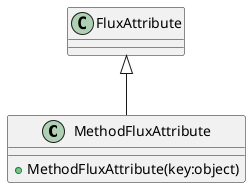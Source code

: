 @startuml
class MethodFluxAttribute {
    + MethodFluxAttribute(key:object)
}
FluxAttribute <|-- MethodFluxAttribute
@enduml
